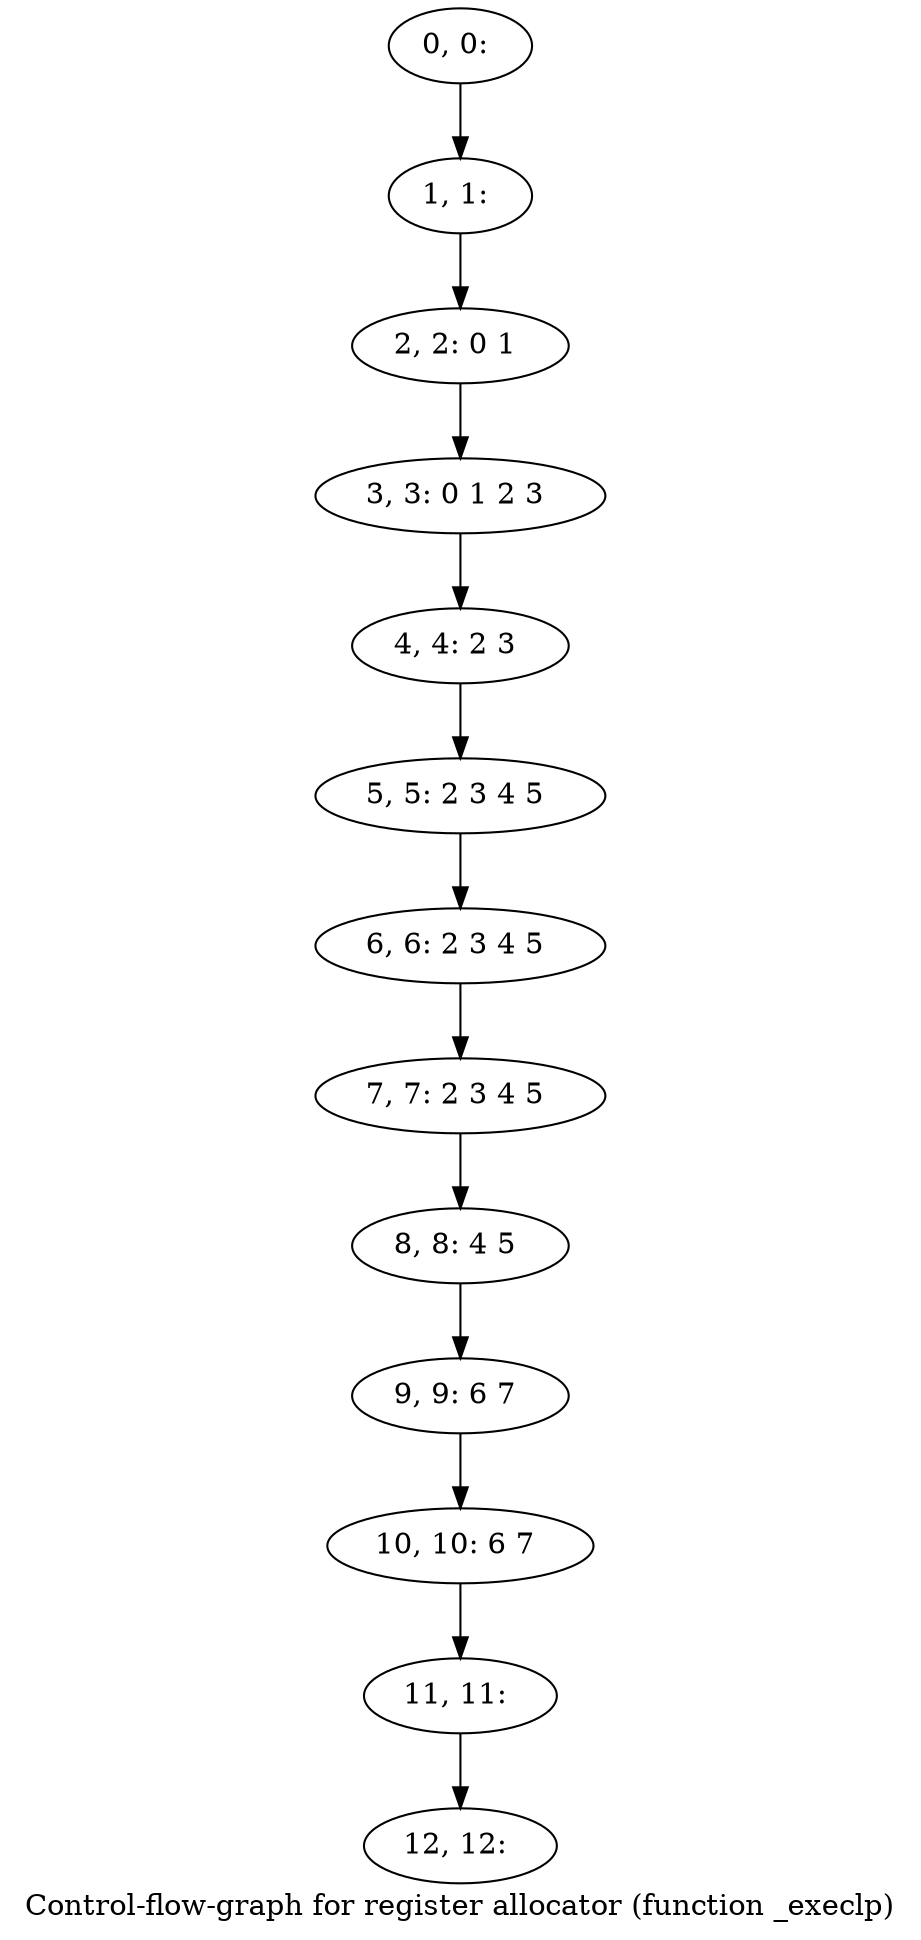 digraph G {
graph [label="Control-flow-graph for register allocator (function _execlp)"]
0[label="0, 0: "];
1[label="1, 1: "];
2[label="2, 2: 0 1 "];
3[label="3, 3: 0 1 2 3 "];
4[label="4, 4: 2 3 "];
5[label="5, 5: 2 3 4 5 "];
6[label="6, 6: 2 3 4 5 "];
7[label="7, 7: 2 3 4 5 "];
8[label="8, 8: 4 5 "];
9[label="9, 9: 6 7 "];
10[label="10, 10: 6 7 "];
11[label="11, 11: "];
12[label="12, 12: "];
0->1 ;
1->2 ;
2->3 ;
3->4 ;
4->5 ;
5->6 ;
6->7 ;
7->8 ;
8->9 ;
9->10 ;
10->11 ;
11->12 ;
}
